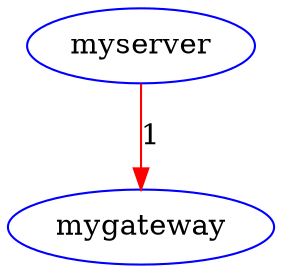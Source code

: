 digraph G {
	"myserver"->"mygateway"[ color=red, label=1 ];
	"mygateway" [ color=blue ];
	"myserver" [ color=blue ];

}

